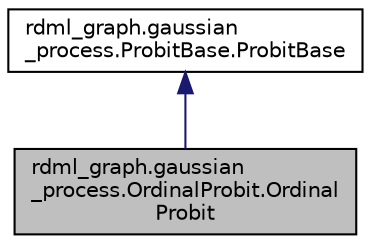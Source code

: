 digraph "rdml_graph.gaussian_process.OrdinalProbit.OrdinalProbit"
{
 // LATEX_PDF_SIZE
  edge [fontname="Helvetica",fontsize="10",labelfontname="Helvetica",labelfontsize="10"];
  node [fontname="Helvetica",fontsize="10",shape=record];
  Node1 [label="rdml_graph.gaussian\l_process.OrdinalProbit.Ordinal\lProbit",height=0.2,width=0.4,color="black", fillcolor="grey75", style="filled", fontcolor="black",tooltip="OrdinalProbit This is almost directly Nick's code, for Ordinal regression."];
  Node2 -> Node1 [dir="back",color="midnightblue",fontsize="10",style="solid",fontname="Helvetica"];
  Node2 [label="rdml_graph.gaussian\l_process.ProbitBase.ProbitBase",height=0.2,width=0.4,color="black", fillcolor="white", style="filled",URL="$classrdml__graph_1_1gaussian__process_1_1ProbitBase_1_1ProbitBase.html",tooltip="ProbitBase Abstract class for a probit for the user GP."];
}
